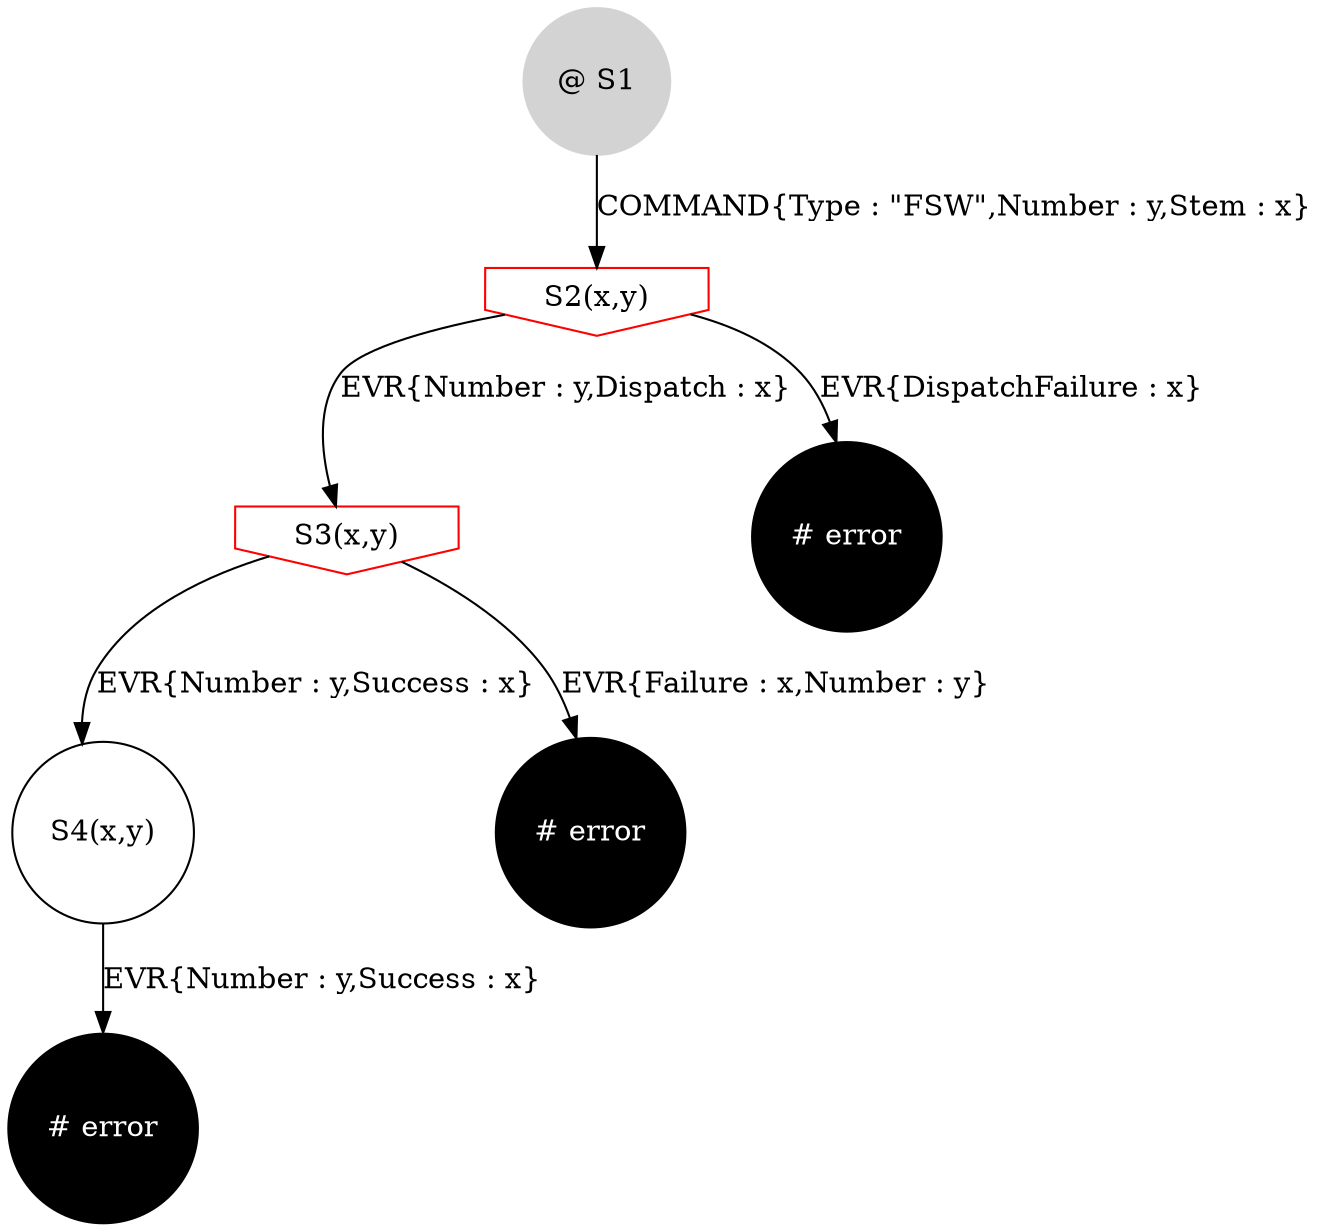 digraph states {
node [shape = circle];
    node_S1[label="@ S1",style=filled,color=lightgrey];
    node_S2[label="S2(x,y)",shape=invhouse,color=red];
    node_S3[label="S3(x,y)",shape=invhouse,color=red];
    node_S4[label="S4(x,y)"];
    node_error_1[label="# error",style=filled,color=black,fontcolor=white];
    node_error_2[label="# error",style=filled,color=black,fontcolor=white];
    node_error_3[label="# error",style=filled,color=black,fontcolor=white];
    node_S1 -> node_S2[label="COMMAND{Type : \"FSW\",Number : y,Stem : x}"];
    node_S2 -> node_error_1[label="EVR{DispatchFailure : x}"];
    node_S2 -> node_S3[label="EVR{Number : y,Dispatch : x}"];
    node_S3 -> node_error_2[label="EVR{Failure : x,Number : y}"];
    node_S3 -> node_S4[label="EVR{Number : y,Success : x}"];
    node_S4 -> node_error_3[label="EVR{Number : y,Success : x}"];
}

